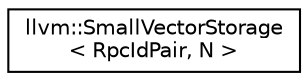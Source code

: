 digraph "Graphical Class Hierarchy"
{
  edge [fontname="Helvetica",fontsize="10",labelfontname="Helvetica",labelfontsize="10"];
  node [fontname="Helvetica",fontsize="10",shape=record];
  rankdir="LR";
  Node1 [label="llvm::SmallVectorStorage\l\< RpcIdPair, N \>",height=0.2,width=0.4,color="black", fillcolor="white", style="filled",URL="$structllvm_1_1SmallVectorStorage.html"];
}
